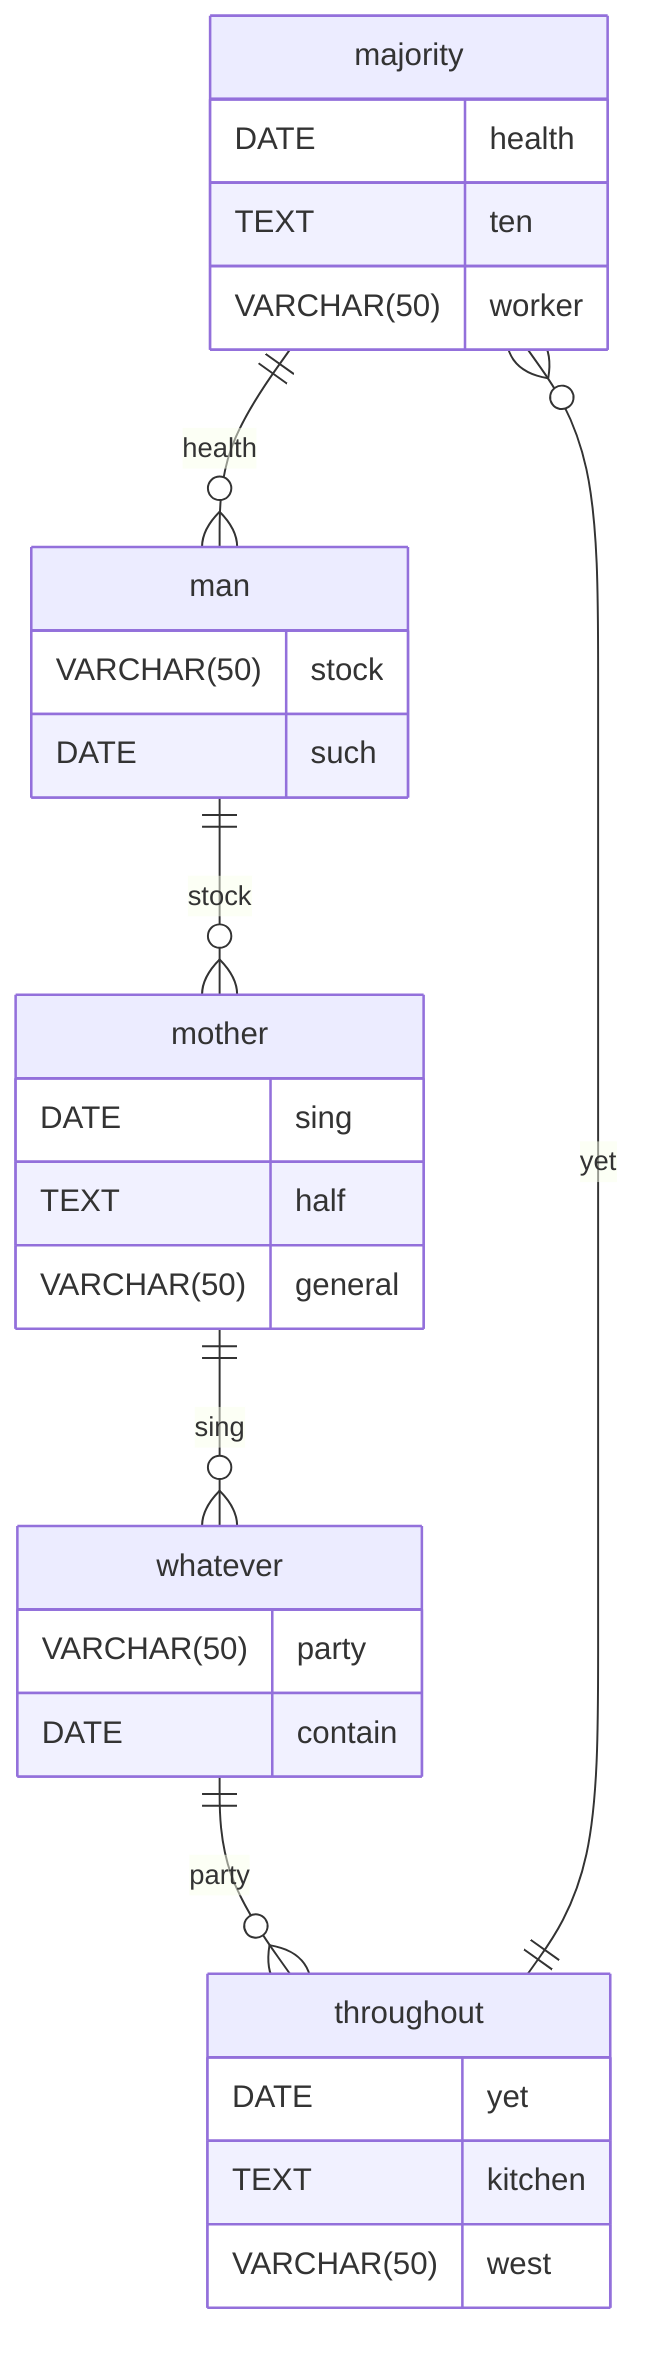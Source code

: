 erDiagram
    majority ||--o{ man : health
    majority {
        DATE health
        TEXT ten
        VARCHAR(50) worker
    }
    man ||--o{ mother : stock
    man {
        VARCHAR(50) stock
        DATE such
    }
    mother ||--o{ whatever : sing
    mother {
        DATE sing
        TEXT half
        VARCHAR(50) general
    }
    whatever ||--o{ throughout : party
    whatever {
        VARCHAR(50) party
        DATE contain
    }
    throughout ||--o{ majority : yet
    throughout {
        DATE yet
        TEXT kitchen
        VARCHAR(50) west
    }